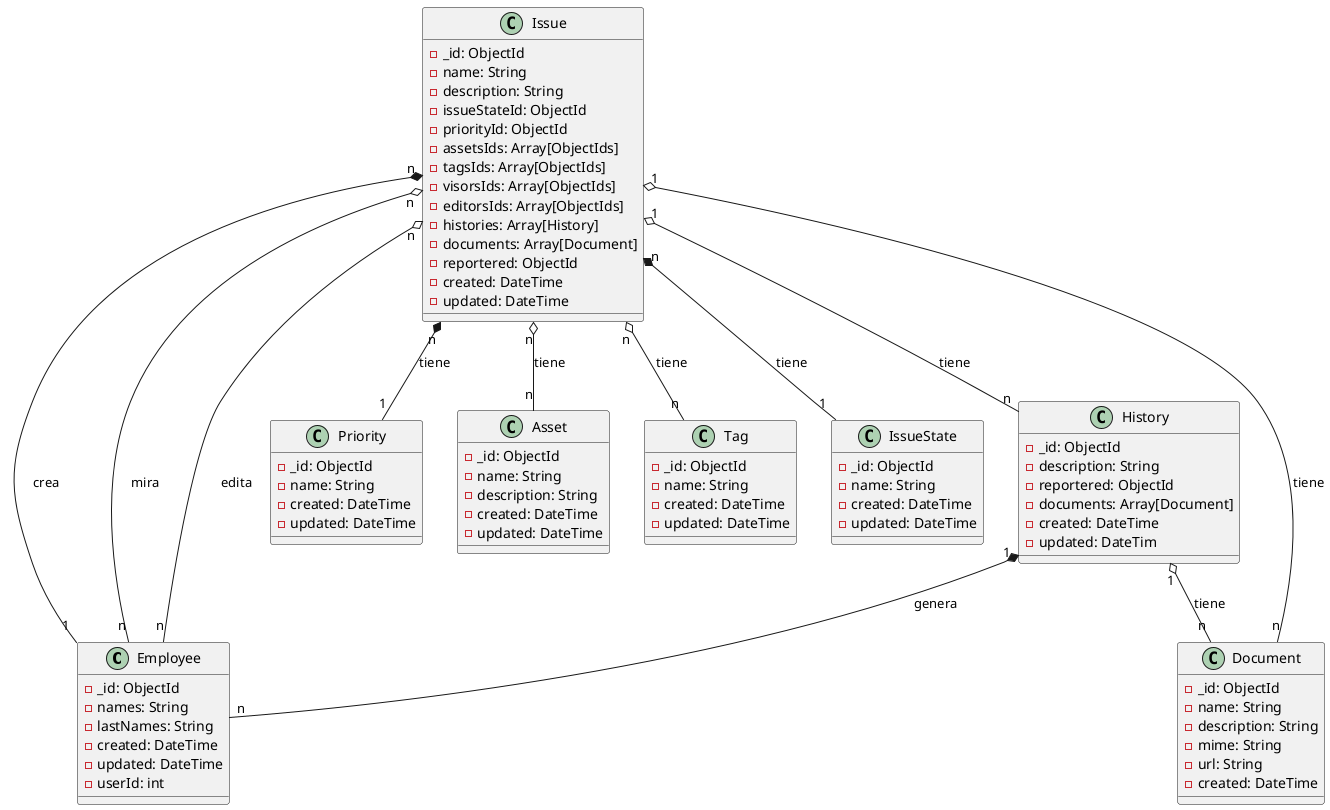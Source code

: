 @startuml

class Employee {
  - _id: ObjectId
  - names: String
  - lastNames: String
  - created: DateTime
  - updated: DateTime
  - userId: int
}

class Priority {
  - _id: ObjectId
  - name: String
  - created: DateTime
  - updated: DateTime
}

class Asset {
  - _id: ObjectId
  - name: String
  - description: String
  - created: DateTime
  - updated: DateTime
}

class Tag{
  - _id: ObjectId
  - name: String
  - created: DateTime
  - updated: DateTime
}

class IssueState {
  - _id: ObjectId
  - name: String
  - created: DateTime
  - updated: DateTime
}

class Issue {
  - _id: ObjectId
  - name: String
  - description: String
  - issueStateId: ObjectId
  - priorityId: ObjectId
  - assetsIds: Array[ObjectIds]
  - tagsIds: Array[ObjectIds]
  - visorsIds: Array[ObjectIds]
  - editorsIds: Array[ObjectIds]
  - histories: Array[History]
  - documents: Array[Document]
  - reportered: ObjectId
  - created: DateTime
  - updated: DateTime
}

class History {
  - _id: ObjectId
  - description: String
  - reportered: ObjectId
  - documents: Array[Document]
  - created: DateTime
  - updated: DateTim
}

class Document {
  - _id: ObjectId
  - name: String
  - description: String
  - mime: String
  - url: String
  - created: DateTime
}

Issue "n" *-- "1" Employee : crea
Issue "n" o-- "n" Employee : mira
Issue "n" o-- "n" Employee : edita
Issue "n" *-- "1" IssueState : tiene
Issue "n" *-- "1" Priority : tiene
Issue "n" o-- "n" Asset : tiene
Issue "n" o-- "n" Tag : tiene
Issue "1" o-- "n" History : tiene
Issue "1" o-- "n" Document : tiene
History "1" o-- "n" Document : tiene
History "1" *-- "n" Employee : genera

@enduml
